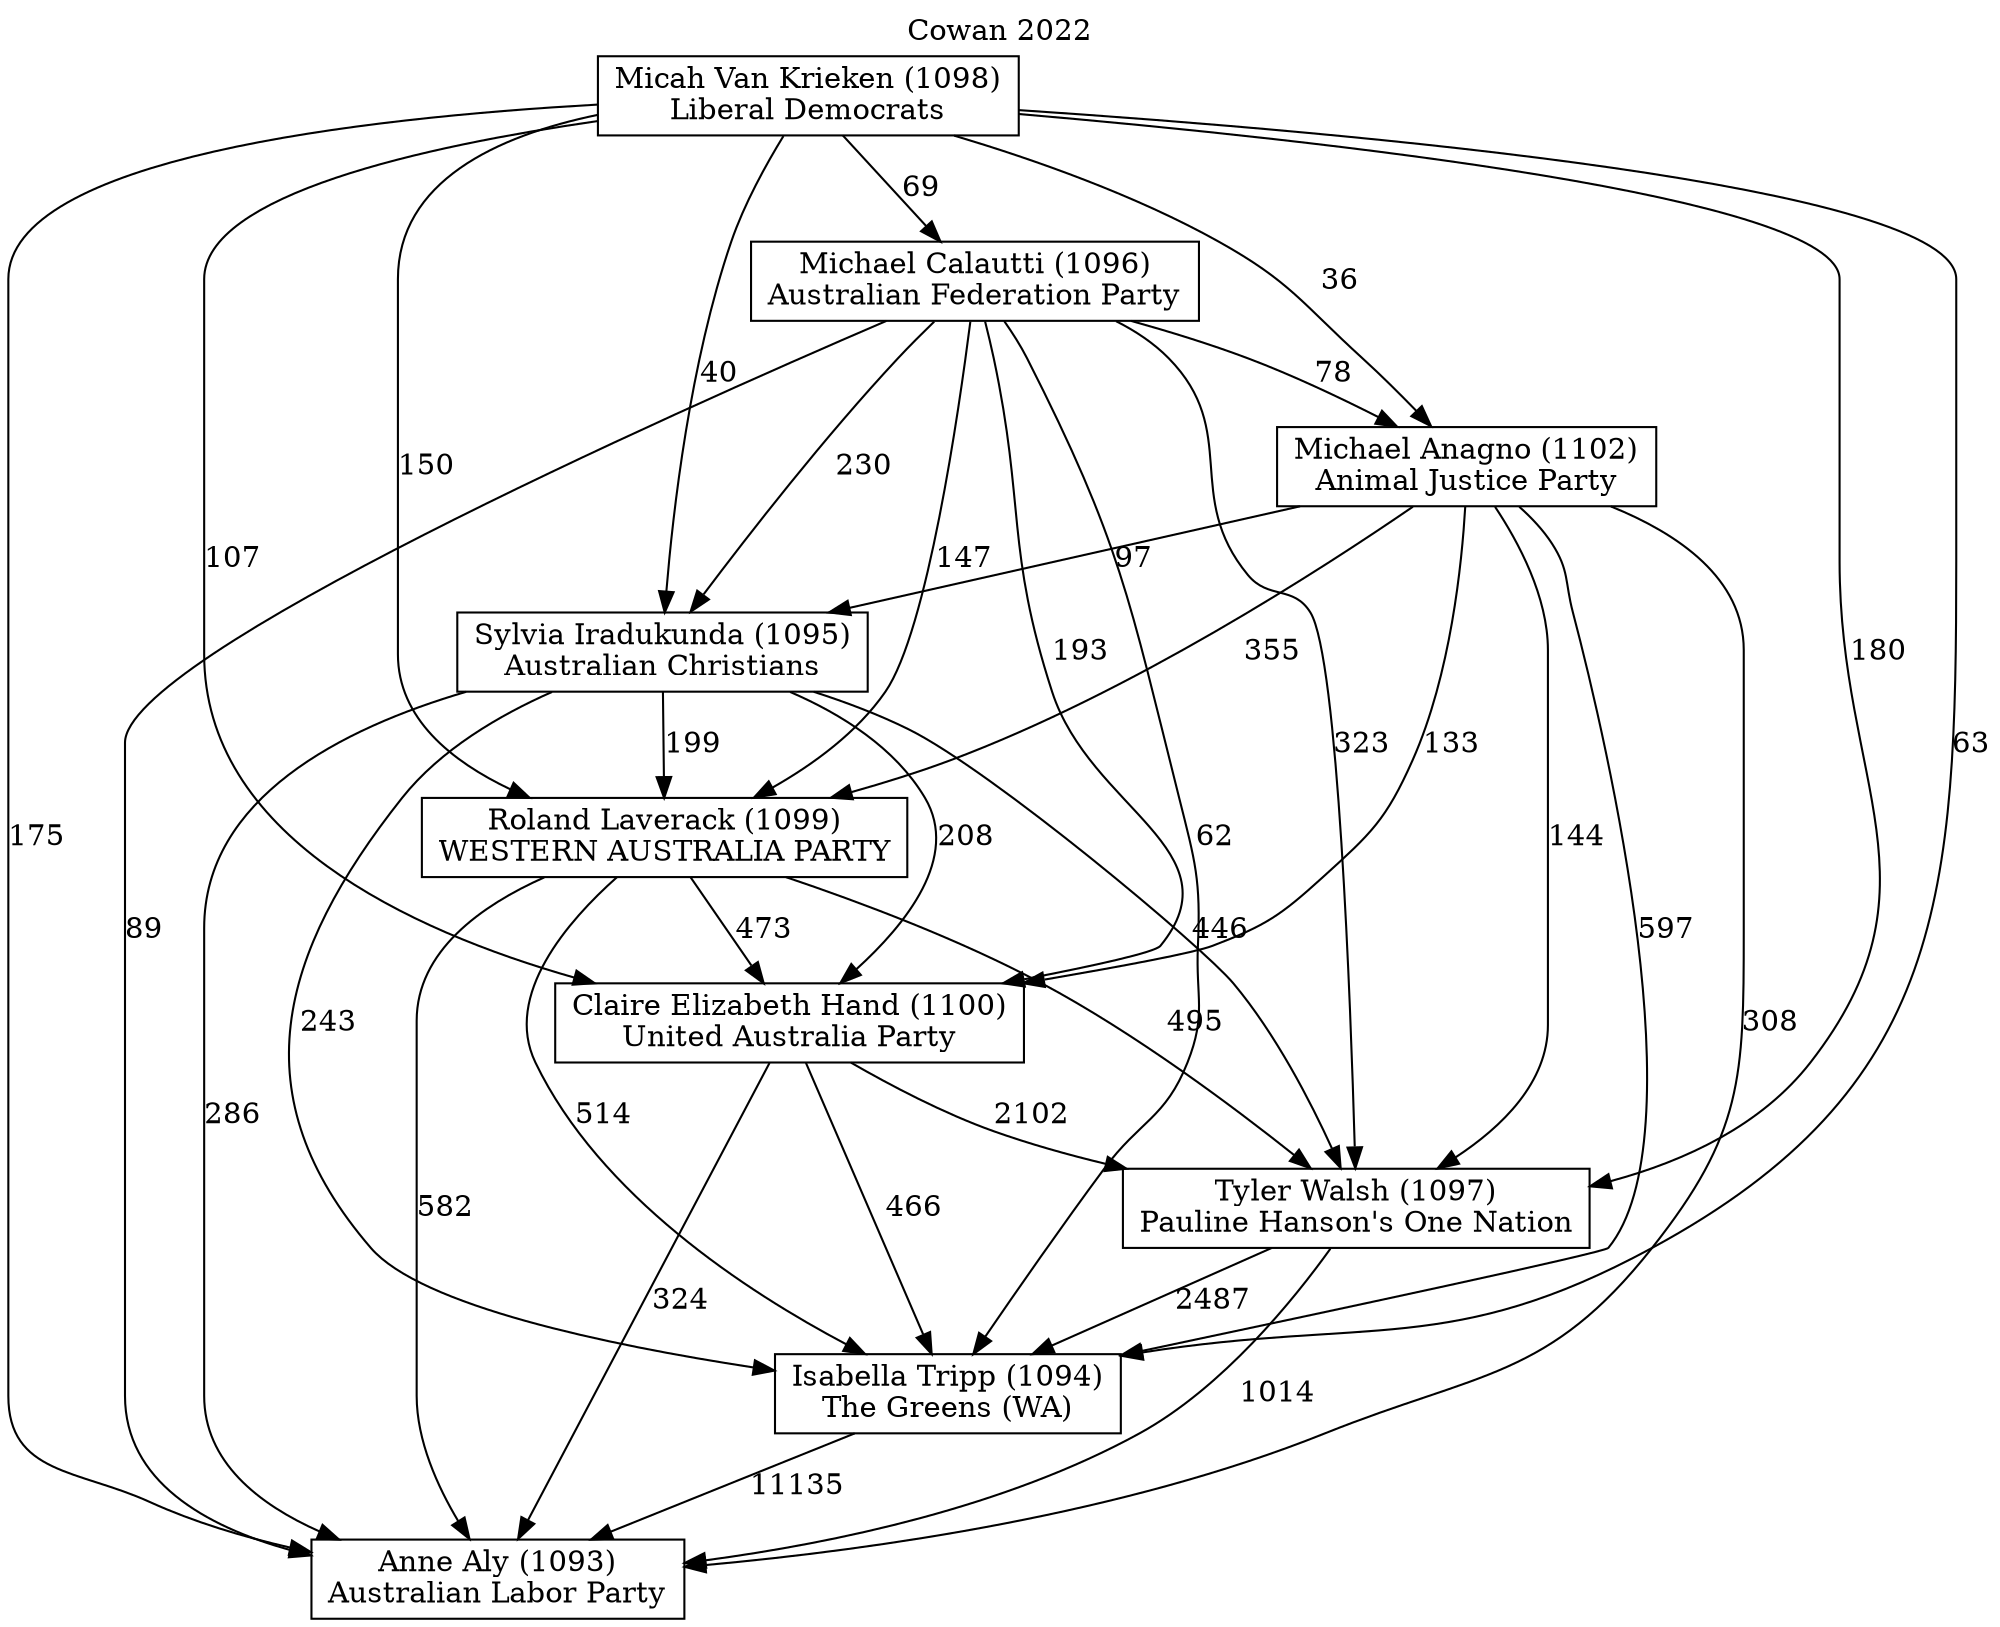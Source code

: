 // House preference flow
digraph "Anne Aly (1093)_Cowan_2022" {
	graph [label="Cowan 2022" labelloc=t mclimit=10]
	node [shape=box]
	"Isabella Tripp (1094)" [label="Isabella Tripp (1094)
The Greens (WA)"]
	"Tyler Walsh (1097)" [label="Tyler Walsh (1097)
Pauline Hanson's One Nation"]
	"Claire Elizabeth Hand (1100)" [label="Claire Elizabeth Hand (1100)
United Australia Party"]
	"Anne Aly (1093)" [label="Anne Aly (1093)
Australian Labor Party"]
	"Micah Van Krieken (1098)" [label="Micah Van Krieken (1098)
Liberal Democrats"]
	"Michael Anagno (1102)" [label="Michael Anagno (1102)
Animal Justice Party"]
	"Roland Laverack (1099)" [label="Roland Laverack (1099)
WESTERN AUSTRALIA PARTY"]
	"Michael Calautti (1096)" [label="Michael Calautti (1096)
Australian Federation Party"]
	"Sylvia Iradukunda (1095)" [label="Sylvia Iradukunda (1095)
Australian Christians"]
	"Roland Laverack (1099)" -> "Anne Aly (1093)" [label=582]
	"Micah Van Krieken (1098)" -> "Sylvia Iradukunda (1095)" [label=40]
	"Micah Van Krieken (1098)" -> "Tyler Walsh (1097)" [label=180]
	"Claire Elizabeth Hand (1100)" -> "Isabella Tripp (1094)" [label=466]
	"Tyler Walsh (1097)" -> "Isabella Tripp (1094)" [label=2487]
	"Claire Elizabeth Hand (1100)" -> "Anne Aly (1093)" [label=324]
	"Michael Anagno (1102)" -> "Roland Laverack (1099)" [label=355]
	"Michael Calautti (1096)" -> "Michael Anagno (1102)" [label=78]
	"Sylvia Iradukunda (1095)" -> "Isabella Tripp (1094)" [label=243]
	"Michael Calautti (1096)" -> "Sylvia Iradukunda (1095)" [label=230]
	"Michael Calautti (1096)" -> "Claire Elizabeth Hand (1100)" [label=193]
	"Micah Van Krieken (1098)" -> "Roland Laverack (1099)" [label=150]
	"Tyler Walsh (1097)" -> "Anne Aly (1093)" [label=1014]
	"Michael Anagno (1102)" -> "Claire Elizabeth Hand (1100)" [label=133]
	"Sylvia Iradukunda (1095)" -> "Claire Elizabeth Hand (1100)" [label=208]
	"Micah Van Krieken (1098)" -> "Claire Elizabeth Hand (1100)" [label=107]
	"Sylvia Iradukunda (1095)" -> "Roland Laverack (1099)" [label=199]
	"Michael Anagno (1102)" -> "Sylvia Iradukunda (1095)" [label=97]
	"Michael Calautti (1096)" -> "Roland Laverack (1099)" [label=147]
	"Isabella Tripp (1094)" -> "Anne Aly (1093)" [label=11135]
	"Micah Van Krieken (1098)" -> "Isabella Tripp (1094)" [label=63]
	"Sylvia Iradukunda (1095)" -> "Tyler Walsh (1097)" [label=446]
	"Michael Anagno (1102)" -> "Tyler Walsh (1097)" [label=144]
	"Micah Van Krieken (1098)" -> "Michael Anagno (1102)" [label=36]
	"Roland Laverack (1099)" -> "Isabella Tripp (1094)" [label=514]
	"Sylvia Iradukunda (1095)" -> "Anne Aly (1093)" [label=286]
	"Claire Elizabeth Hand (1100)" -> "Tyler Walsh (1097)" [label=2102]
	"Roland Laverack (1099)" -> "Claire Elizabeth Hand (1100)" [label=473]
	"Micah Van Krieken (1098)" -> "Anne Aly (1093)" [label=175]
	"Michael Calautti (1096)" -> "Tyler Walsh (1097)" [label=323]
	"Michael Anagno (1102)" -> "Anne Aly (1093)" [label=308]
	"Michael Calautti (1096)" -> "Anne Aly (1093)" [label=89]
	"Michael Calautti (1096)" -> "Isabella Tripp (1094)" [label=62]
	"Micah Van Krieken (1098)" -> "Michael Calautti (1096)" [label=69]
	"Michael Anagno (1102)" -> "Isabella Tripp (1094)" [label=597]
	"Roland Laverack (1099)" -> "Tyler Walsh (1097)" [label=495]
}

